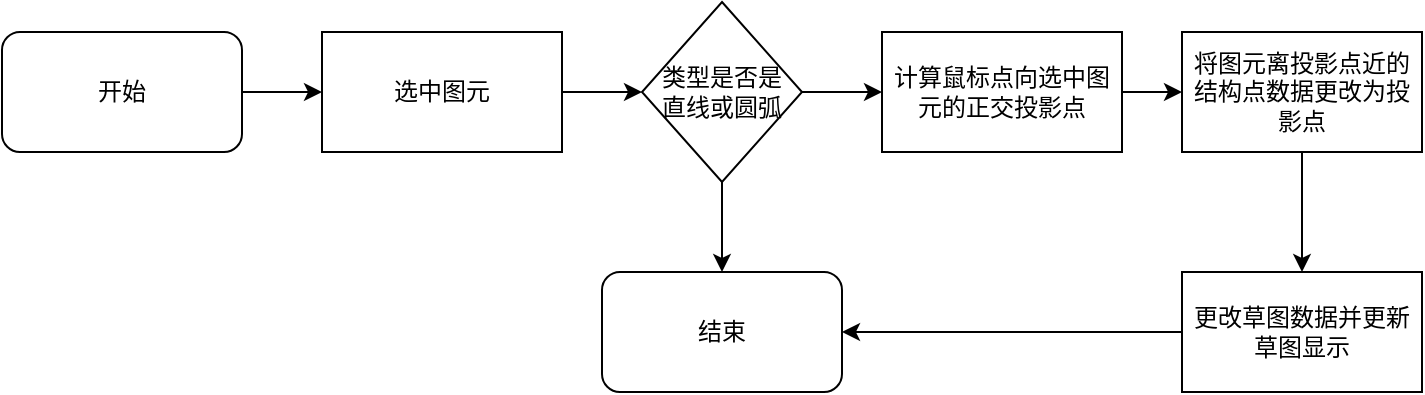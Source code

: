 <mxfile version="22.0.8" type="github">
  <diagram name="第 1 页" id="RiJ6ShJk63nurJiWeUSZ">
    <mxGraphModel dx="1290" dy="580" grid="1" gridSize="10" guides="1" tooltips="1" connect="1" arrows="1" fold="1" page="1" pageScale="1" pageWidth="827" pageHeight="1169" math="0" shadow="0">
      <root>
        <mxCell id="0" />
        <mxCell id="1" parent="0" />
        <mxCell id="1ppG990Of0TTeSGN7Bnb-8" style="edgeStyle=orthogonalEdgeStyle;rounded=0;orthogonalLoop=1;jettySize=auto;html=1;entryX=0;entryY=0.5;entryDx=0;entryDy=0;" edge="1" parent="1" source="1ppG990Of0TTeSGN7Bnb-1" target="1ppG990Of0TTeSGN7Bnb-2">
          <mxGeometry relative="1" as="geometry" />
        </mxCell>
        <mxCell id="1ppG990Of0TTeSGN7Bnb-1" value="开始" style="rounded=1;whiteSpace=wrap;html=1;" vertex="1" parent="1">
          <mxGeometry y="160" width="120" height="60" as="geometry" />
        </mxCell>
        <mxCell id="1ppG990Of0TTeSGN7Bnb-9" style="edgeStyle=orthogonalEdgeStyle;rounded=0;orthogonalLoop=1;jettySize=auto;html=1;entryX=0;entryY=0.5;entryDx=0;entryDy=0;" edge="1" parent="1" source="1ppG990Of0TTeSGN7Bnb-2" target="1ppG990Of0TTeSGN7Bnb-3">
          <mxGeometry relative="1" as="geometry" />
        </mxCell>
        <mxCell id="1ppG990Of0TTeSGN7Bnb-2" value="选中图元" style="rounded=0;whiteSpace=wrap;html=1;" vertex="1" parent="1">
          <mxGeometry x="160" y="160" width="120" height="60" as="geometry" />
        </mxCell>
        <mxCell id="1ppG990Of0TTeSGN7Bnb-10" style="edgeStyle=orthogonalEdgeStyle;rounded=0;orthogonalLoop=1;jettySize=auto;html=1;exitX=1;exitY=0.5;exitDx=0;exitDy=0;entryX=0;entryY=0.5;entryDx=0;entryDy=0;" edge="1" parent="1" source="1ppG990Of0TTeSGN7Bnb-3" target="1ppG990Of0TTeSGN7Bnb-4">
          <mxGeometry relative="1" as="geometry" />
        </mxCell>
        <mxCell id="1ppG990Of0TTeSGN7Bnb-12" style="edgeStyle=orthogonalEdgeStyle;rounded=0;orthogonalLoop=1;jettySize=auto;html=1;exitX=0.5;exitY=1;exitDx=0;exitDy=0;" edge="1" parent="1" source="1ppG990Of0TTeSGN7Bnb-3" target="1ppG990Of0TTeSGN7Bnb-7">
          <mxGeometry relative="1" as="geometry" />
        </mxCell>
        <mxCell id="1ppG990Of0TTeSGN7Bnb-3" value="类型是否是&lt;br&gt;直线或圆弧" style="rhombus;whiteSpace=wrap;html=1;" vertex="1" parent="1">
          <mxGeometry x="320" y="145" width="80" height="90" as="geometry" />
        </mxCell>
        <mxCell id="1ppG990Of0TTeSGN7Bnb-11" style="edgeStyle=orthogonalEdgeStyle;rounded=0;orthogonalLoop=1;jettySize=auto;html=1;entryX=0;entryY=0.5;entryDx=0;entryDy=0;" edge="1" parent="1" source="1ppG990Of0TTeSGN7Bnb-4" target="1ppG990Of0TTeSGN7Bnb-5">
          <mxGeometry relative="1" as="geometry" />
        </mxCell>
        <mxCell id="1ppG990Of0TTeSGN7Bnb-4" value="计算鼠标点向选中图元的正交投影点" style="rounded=0;whiteSpace=wrap;html=1;" vertex="1" parent="1">
          <mxGeometry x="440" y="160" width="120" height="60" as="geometry" />
        </mxCell>
        <mxCell id="1ppG990Of0TTeSGN7Bnb-13" style="edgeStyle=orthogonalEdgeStyle;rounded=0;orthogonalLoop=1;jettySize=auto;html=1;entryX=0.5;entryY=0;entryDx=0;entryDy=0;" edge="1" parent="1" source="1ppG990Of0TTeSGN7Bnb-5" target="1ppG990Of0TTeSGN7Bnb-6">
          <mxGeometry relative="1" as="geometry" />
        </mxCell>
        <mxCell id="1ppG990Of0TTeSGN7Bnb-5" value="将图元离投影点近的结构点数据更改为投影点" style="rounded=0;whiteSpace=wrap;html=1;" vertex="1" parent="1">
          <mxGeometry x="590" y="160" width="120" height="60" as="geometry" />
        </mxCell>
        <mxCell id="1ppG990Of0TTeSGN7Bnb-14" style="edgeStyle=orthogonalEdgeStyle;rounded=0;orthogonalLoop=1;jettySize=auto;html=1;entryX=1;entryY=0.5;entryDx=0;entryDy=0;" edge="1" parent="1" source="1ppG990Of0TTeSGN7Bnb-6" target="1ppG990Of0TTeSGN7Bnb-7">
          <mxGeometry relative="1" as="geometry" />
        </mxCell>
        <mxCell id="1ppG990Of0TTeSGN7Bnb-6" value="更改草图数据并更新草图显示" style="rounded=0;whiteSpace=wrap;html=1;" vertex="1" parent="1">
          <mxGeometry x="590" y="280" width="120" height="60" as="geometry" />
        </mxCell>
        <mxCell id="1ppG990Of0TTeSGN7Bnb-7" value="结束" style="rounded=1;whiteSpace=wrap;html=1;" vertex="1" parent="1">
          <mxGeometry x="300" y="280" width="120" height="60" as="geometry" />
        </mxCell>
      </root>
    </mxGraphModel>
  </diagram>
</mxfile>
